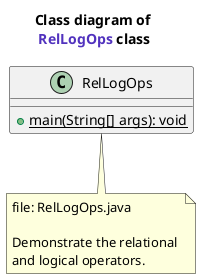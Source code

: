 @startuml
title Class diagram of \n<font name=monospace><color #5132be>RelLogOps</color></font> class

class RelLogOps {
    {method} + {static} main(String[] args): void
}
note bottom of RelLogOps
    file: RelLogOps.java
    
    Demonstrate the relational 
    and logical operators.
end note
@enduml